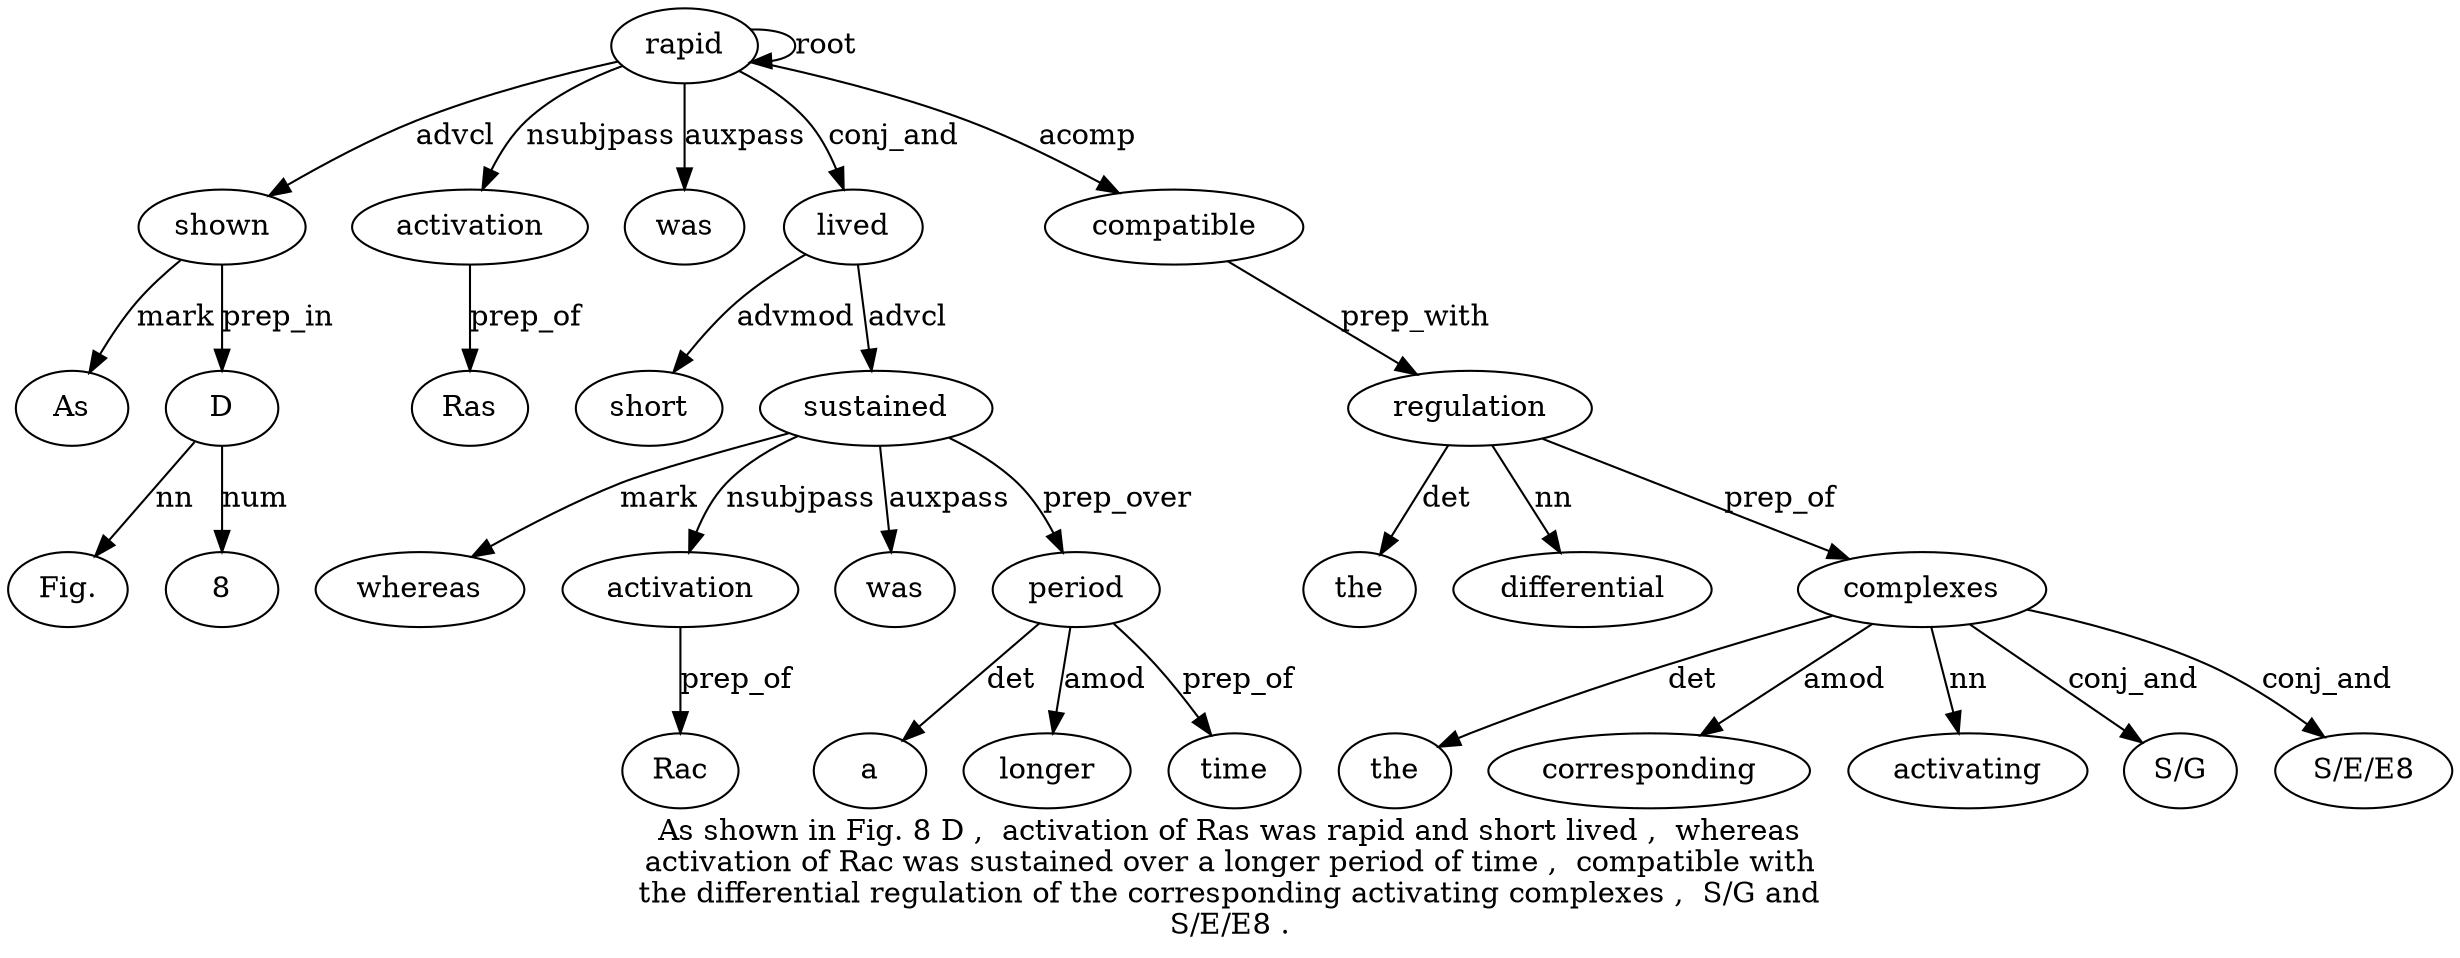 digraph "As shown in Fig. 8 D ,  activation of Ras was rapid and short lived ,  whereas activation of Rac was sustained over a longer period of time ,  compatible with the differential regulation of the corresponding activating complexes ,  S/G and S/E/E8 ." {
label="As shown in Fig. 8 D ,  activation of Ras was rapid and short lived ,  whereas
activation of Rac was sustained over a longer period of time ,  compatible with
the differential regulation of the corresponding activating complexes ,  S/G and
S/E/E8 .";
shown2 [style=filled, fillcolor=white, label=shown];
As1 [style=filled, fillcolor=white, label=As];
shown2 -> As1  [label=mark];
rapid12 [style=filled, fillcolor=white, label=rapid];
rapid12 -> shown2  [label=advcl];
D6 [style=filled, fillcolor=white, label=D];
"Fig.4" [style=filled, fillcolor=white, label="Fig."];
D6 -> "Fig.4"  [label=nn];
85 [style=filled, fillcolor=white, label=8];
D6 -> 85  [label=num];
shown2 -> D6  [label=prep_in];
activation8 [style=filled, fillcolor=white, label=activation];
rapid12 -> activation8  [label=nsubjpass];
Ras10 [style=filled, fillcolor=white, label=Ras];
activation8 -> Ras10  [label=prep_of];
was11 [style=filled, fillcolor=white, label=was];
rapid12 -> was11  [label=auxpass];
rapid12 -> rapid12  [label=root];
lived15 [style=filled, fillcolor=white, label=lived];
short14 [style=filled, fillcolor=white, label=short];
lived15 -> short14  [label=advmod];
rapid12 -> lived15  [label=conj_and];
sustained22 [style=filled, fillcolor=white, label=sustained];
whereas17 [style=filled, fillcolor=white, label=whereas];
sustained22 -> whereas17  [label=mark];
activation18 [style=filled, fillcolor=white, label=activation];
sustained22 -> activation18  [label=nsubjpass];
Rac20 [style=filled, fillcolor=white, label=Rac];
activation18 -> Rac20  [label=prep_of];
was21 [style=filled, fillcolor=white, label=was];
sustained22 -> was21  [label=auxpass];
lived15 -> sustained22  [label=advcl];
period26 [style=filled, fillcolor=white, label=period];
a24 [style=filled, fillcolor=white, label=a];
period26 -> a24  [label=det];
longer25 [style=filled, fillcolor=white, label=longer];
period26 -> longer25  [label=amod];
sustained22 -> period26  [label=prep_over];
time28 [style=filled, fillcolor=white, label=time];
period26 -> time28  [label=prep_of];
compatible30 [style=filled, fillcolor=white, label=compatible];
rapid12 -> compatible30  [label=acomp];
regulation34 [style=filled, fillcolor=white, label=regulation];
the32 [style=filled, fillcolor=white, label=the];
regulation34 -> the32  [label=det];
differential33 [style=filled, fillcolor=white, label=differential];
regulation34 -> differential33  [label=nn];
compatible30 -> regulation34  [label=prep_with];
complexes39 [style=filled, fillcolor=white, label=complexes];
the36 [style=filled, fillcolor=white, label=the];
complexes39 -> the36  [label=det];
corresponding37 [style=filled, fillcolor=white, label=corresponding];
complexes39 -> corresponding37  [label=amod];
activating38 [style=filled, fillcolor=white, label=activating];
complexes39 -> activating38  [label=nn];
regulation34 -> complexes39  [label=prep_of];
"S/G41" [style=filled, fillcolor=white, label="S/G"];
complexes39 -> "S/G41"  [label=conj_and];
"S/E/E843" [style=filled, fillcolor=white, label="S/E/E8"];
complexes39 -> "S/E/E843"  [label=conj_and];
}
